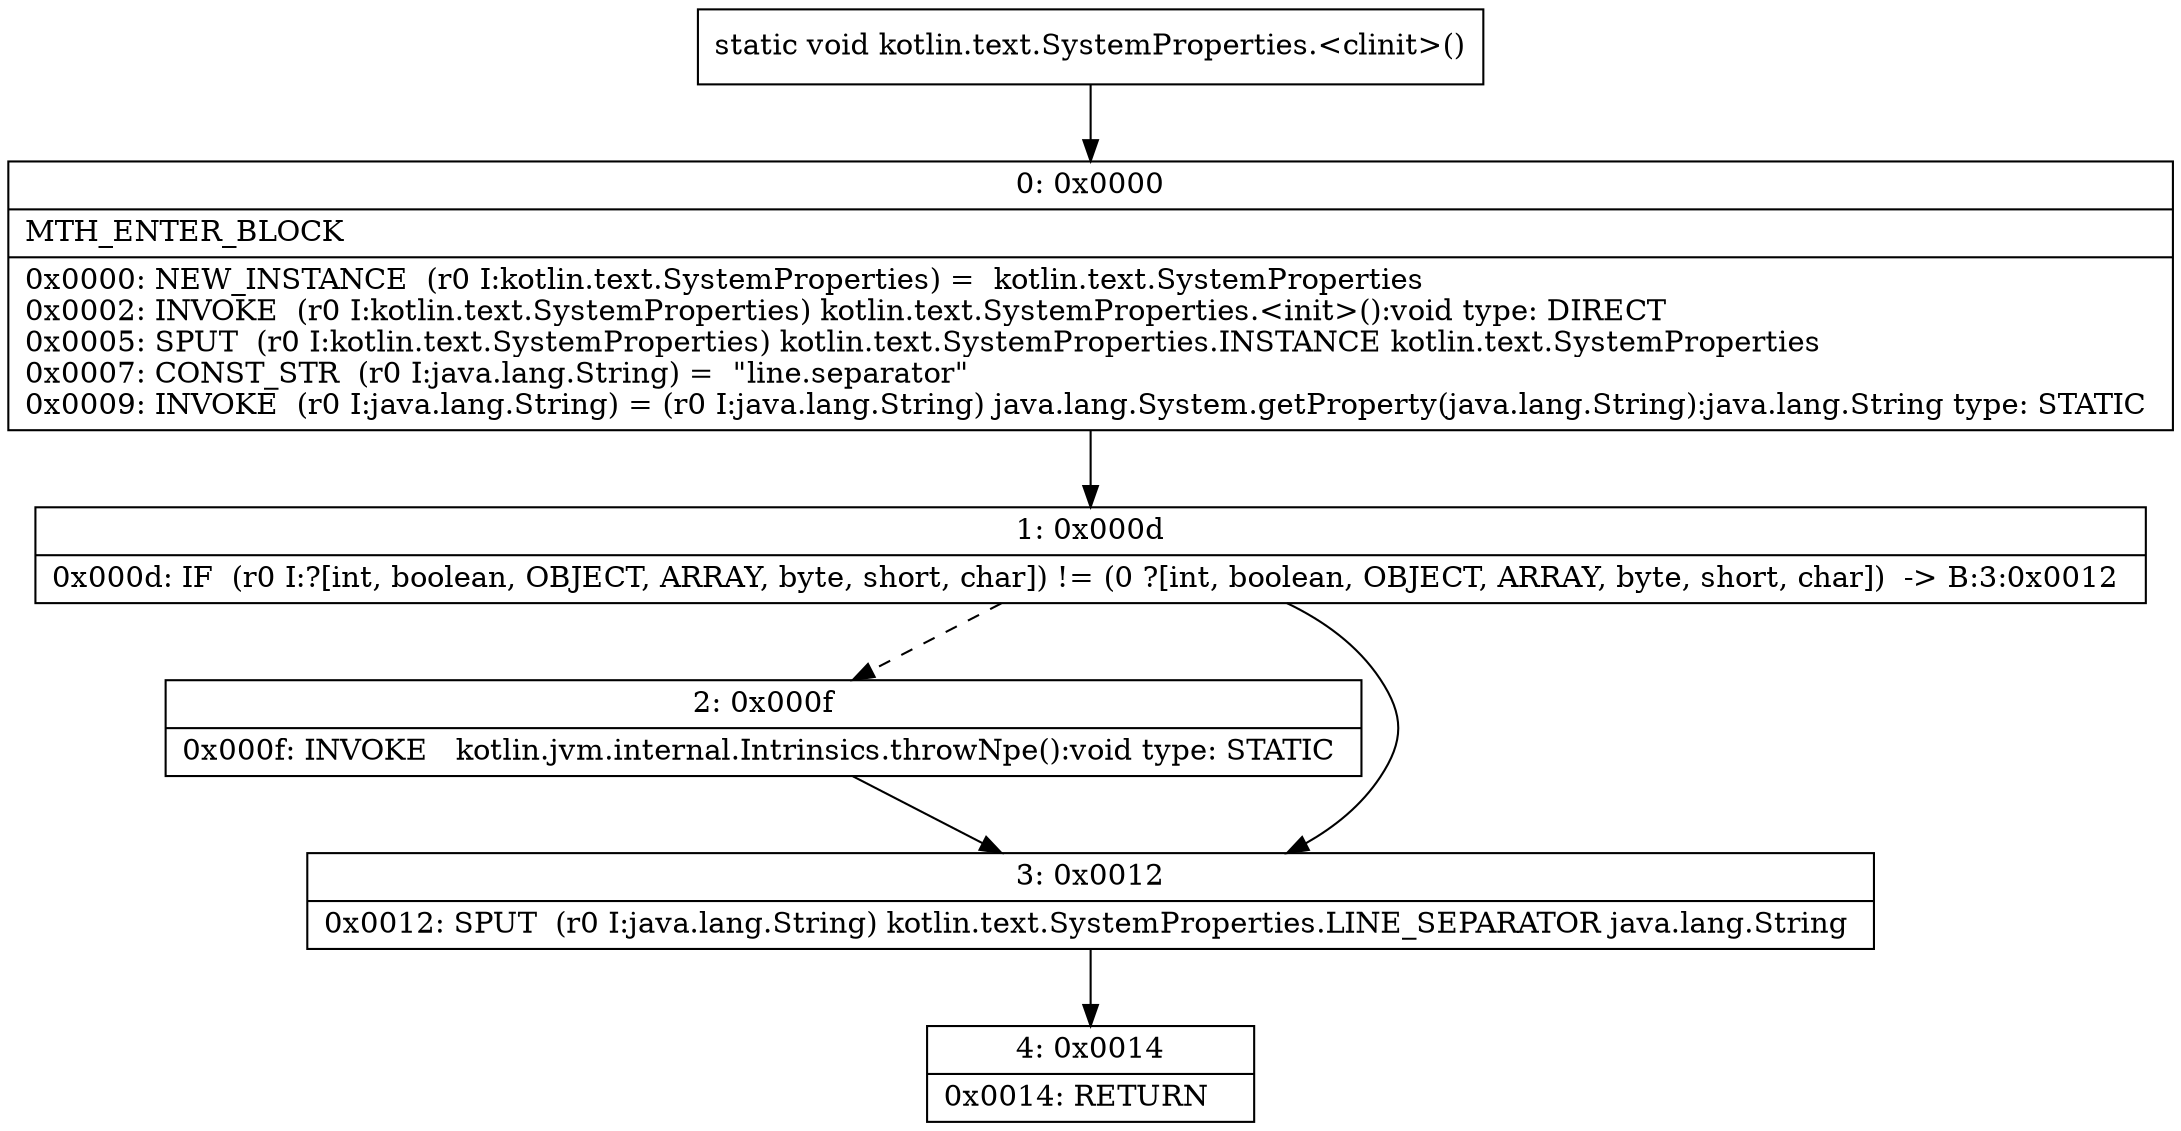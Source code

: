 digraph "CFG forkotlin.text.SystemProperties.\<clinit\>()V" {
Node_0 [shape=record,label="{0\:\ 0x0000|MTH_ENTER_BLOCK\l|0x0000: NEW_INSTANCE  (r0 I:kotlin.text.SystemProperties) =  kotlin.text.SystemProperties \l0x0002: INVOKE  (r0 I:kotlin.text.SystemProperties) kotlin.text.SystemProperties.\<init\>():void type: DIRECT \l0x0005: SPUT  (r0 I:kotlin.text.SystemProperties) kotlin.text.SystemProperties.INSTANCE kotlin.text.SystemProperties \l0x0007: CONST_STR  (r0 I:java.lang.String) =  \"line.separator\" \l0x0009: INVOKE  (r0 I:java.lang.String) = (r0 I:java.lang.String) java.lang.System.getProperty(java.lang.String):java.lang.String type: STATIC \l}"];
Node_1 [shape=record,label="{1\:\ 0x000d|0x000d: IF  (r0 I:?[int, boolean, OBJECT, ARRAY, byte, short, char]) != (0 ?[int, boolean, OBJECT, ARRAY, byte, short, char])  \-\> B:3:0x0012 \l}"];
Node_2 [shape=record,label="{2\:\ 0x000f|0x000f: INVOKE   kotlin.jvm.internal.Intrinsics.throwNpe():void type: STATIC \l}"];
Node_3 [shape=record,label="{3\:\ 0x0012|0x0012: SPUT  (r0 I:java.lang.String) kotlin.text.SystemProperties.LINE_SEPARATOR java.lang.String \l}"];
Node_4 [shape=record,label="{4\:\ 0x0014|0x0014: RETURN   \l}"];
MethodNode[shape=record,label="{static void kotlin.text.SystemProperties.\<clinit\>() }"];
MethodNode -> Node_0;
Node_0 -> Node_1;
Node_1 -> Node_2[style=dashed];
Node_1 -> Node_3;
Node_2 -> Node_3;
Node_3 -> Node_4;
}

